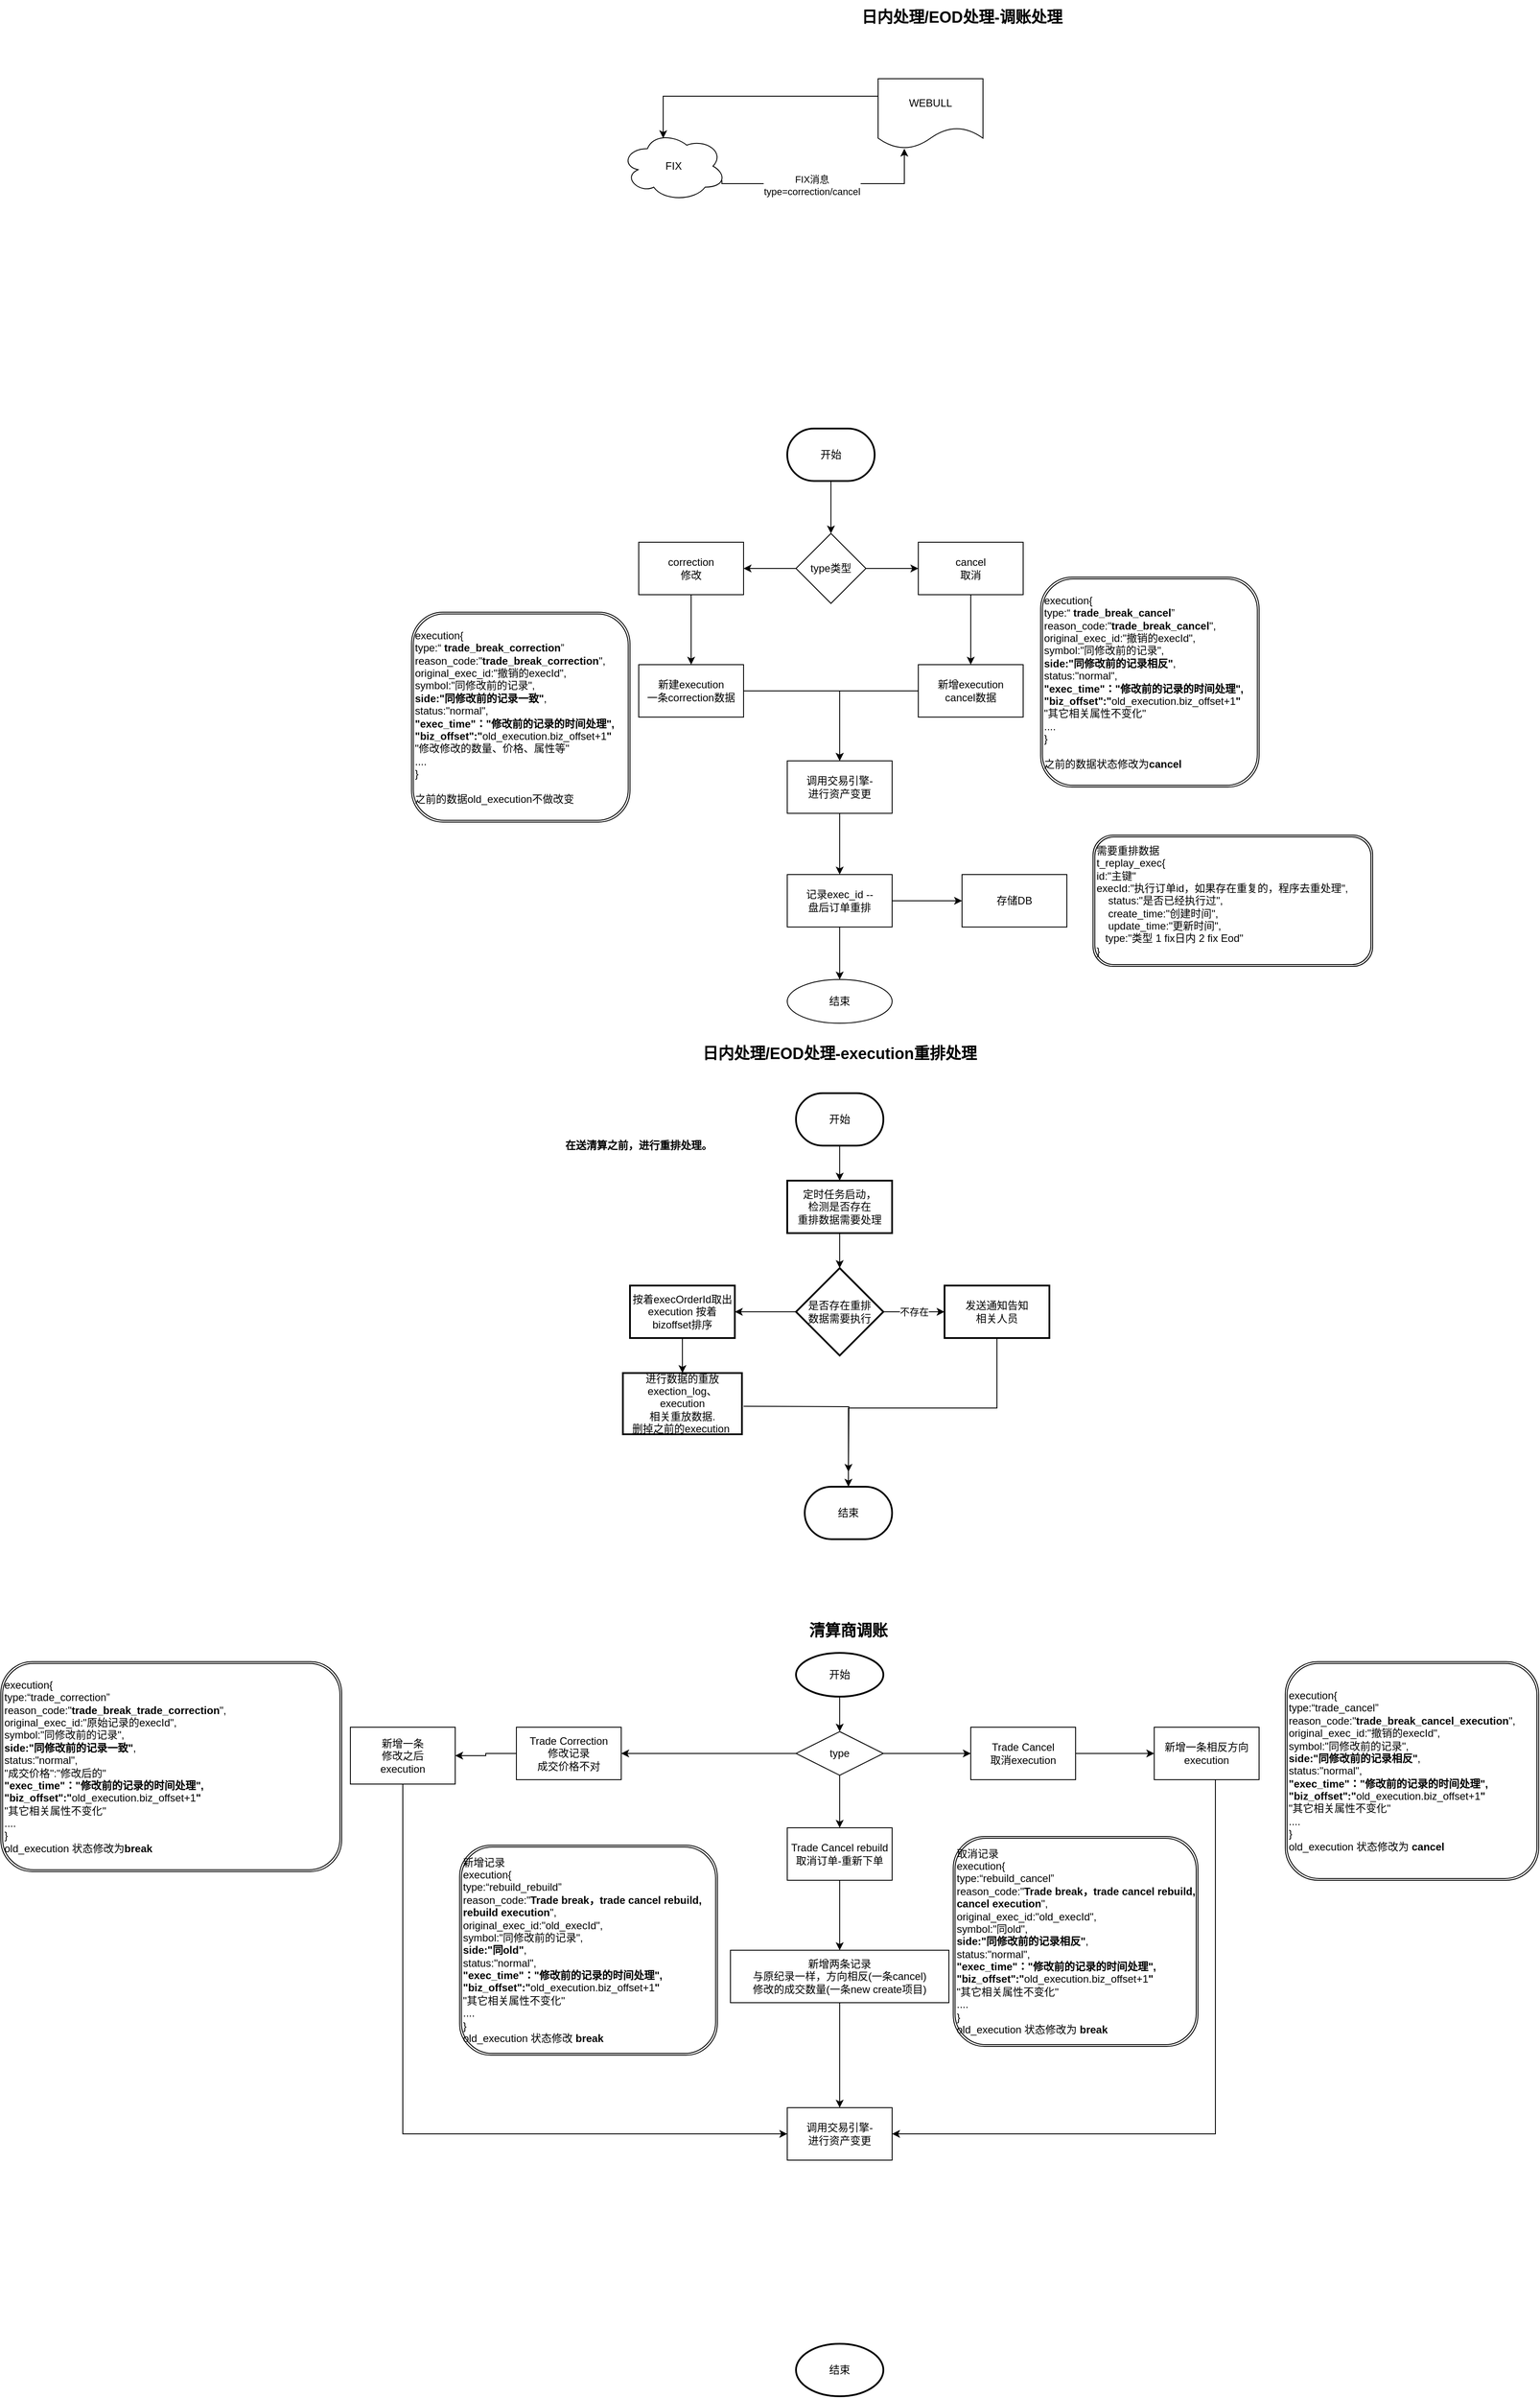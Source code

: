 <mxfile version="14.1.1" type="github">
  <diagram id="C5RBs43oDa-KdzZeNtuy" name="Page-1">
    <mxGraphModel dx="2121" dy="1703" grid="1" gridSize="10" guides="1" tooltips="1" connect="1" arrows="1" fold="1" page="1" pageScale="1" pageWidth="827" pageHeight="1169" math="0" shadow="0">
      <root>
        <mxCell id="WIyWlLk6GJQsqaUBKTNV-0" />
        <mxCell id="WIyWlLk6GJQsqaUBKTNV-1" parent="WIyWlLk6GJQsqaUBKTNV-0" />
        <mxCell id="1Uik45kLceN-WnxneO16-1" value="&lt;font style=&quot;font-size: 18px&quot;&gt;&lt;b&gt;日内处理/EOD处理-调账处理&lt;/b&gt;&lt;/font&gt;" style="text;html=1;strokeColor=none;fillColor=none;align=center;verticalAlign=middle;whiteSpace=wrap;rounded=0;" vertex="1" parent="WIyWlLk6GJQsqaUBKTNV-1">
          <mxGeometry x="510" y="-210" width="260" height="40" as="geometry" />
        </mxCell>
        <mxCell id="1Uik45kLceN-WnxneO16-6" style="edgeStyle=orthogonalEdgeStyle;rounded=0;orthogonalLoop=1;jettySize=auto;html=1;exitX=0.96;exitY=0.7;exitDx=0;exitDy=0;exitPerimeter=0;entryX=0.25;entryY=1;entryDx=0;entryDy=0;entryPerimeter=0;" edge="1" parent="WIyWlLk6GJQsqaUBKTNV-1" source="1Uik45kLceN-WnxneO16-3" target="1Uik45kLceN-WnxneO16-4">
          <mxGeometry relative="1" as="geometry">
            <Array as="points">
              <mxPoint x="365" />
              <mxPoint x="574" />
            </Array>
          </mxGeometry>
        </mxCell>
        <mxCell id="1Uik45kLceN-WnxneO16-7" value="FIX消息&lt;br&gt;type=correction/cancel" style="edgeLabel;html=1;align=center;verticalAlign=middle;resizable=0;points=[];" vertex="1" connectable="0" parent="1Uik45kLceN-WnxneO16-6">
          <mxGeometry x="-0.169" y="-2" relative="1" as="geometry">
            <mxPoint x="1.8" as="offset" />
          </mxGeometry>
        </mxCell>
        <mxCell id="1Uik45kLceN-WnxneO16-3" value="FIX" style="ellipse;shape=cloud;whiteSpace=wrap;html=1;" vertex="1" parent="WIyWlLk6GJQsqaUBKTNV-1">
          <mxGeometry x="250" y="-60" width="120" height="80" as="geometry" />
        </mxCell>
        <mxCell id="1Uik45kLceN-WnxneO16-5" style="edgeStyle=orthogonalEdgeStyle;rounded=0;orthogonalLoop=1;jettySize=auto;html=1;exitX=0;exitY=0.5;exitDx=0;exitDy=0;entryX=0.4;entryY=0.1;entryDx=0;entryDy=0;entryPerimeter=0;" edge="1" parent="WIyWlLk6GJQsqaUBKTNV-1" source="1Uik45kLceN-WnxneO16-4" target="1Uik45kLceN-WnxneO16-3">
          <mxGeometry relative="1" as="geometry">
            <Array as="points">
              <mxPoint x="544" y="-100" />
              <mxPoint x="298" y="-100" />
            </Array>
          </mxGeometry>
        </mxCell>
        <mxCell id="1Uik45kLceN-WnxneO16-4" value="WEBULL" style="shape=document;whiteSpace=wrap;html=1;boundedLbl=1;" vertex="1" parent="WIyWlLk6GJQsqaUBKTNV-1">
          <mxGeometry x="544" y="-120" width="120" height="80" as="geometry" />
        </mxCell>
        <mxCell id="1Uik45kLceN-WnxneO16-11" style="edgeStyle=orthogonalEdgeStyle;rounded=0;orthogonalLoop=1;jettySize=auto;html=1;exitX=0.5;exitY=1;exitDx=0;exitDy=0;exitPerimeter=0;entryX=0.5;entryY=0;entryDx=0;entryDy=0;" edge="1" parent="WIyWlLk6GJQsqaUBKTNV-1" source="1Uik45kLceN-WnxneO16-10">
          <mxGeometry relative="1" as="geometry">
            <mxPoint x="490" y="400" as="targetPoint" />
          </mxGeometry>
        </mxCell>
        <mxCell id="1Uik45kLceN-WnxneO16-10" value="开始" style="strokeWidth=2;html=1;shape=mxgraph.flowchart.terminator;whiteSpace=wrap;" vertex="1" parent="WIyWlLk6GJQsqaUBKTNV-1">
          <mxGeometry x="440" y="280" width="100" height="60" as="geometry" />
        </mxCell>
        <mxCell id="1Uik45kLceN-WnxneO16-15" value="" style="edgeStyle=orthogonalEdgeStyle;rounded=0;orthogonalLoop=1;jettySize=auto;html=1;" edge="1" parent="WIyWlLk6GJQsqaUBKTNV-1" source="1Uik45kLceN-WnxneO16-13" target="1Uik45kLceN-WnxneO16-14">
          <mxGeometry relative="1" as="geometry" />
        </mxCell>
        <mxCell id="1Uik45kLceN-WnxneO16-17" value="" style="edgeStyle=orthogonalEdgeStyle;rounded=0;orthogonalLoop=1;jettySize=auto;html=1;" edge="1" parent="WIyWlLk6GJQsqaUBKTNV-1" source="1Uik45kLceN-WnxneO16-13" target="1Uik45kLceN-WnxneO16-16">
          <mxGeometry relative="1" as="geometry" />
        </mxCell>
        <mxCell id="1Uik45kLceN-WnxneO16-13" value="type类型" style="rhombus;whiteSpace=wrap;html=1;" vertex="1" parent="WIyWlLk6GJQsqaUBKTNV-1">
          <mxGeometry x="450" y="400" width="80" height="80" as="geometry" />
        </mxCell>
        <mxCell id="1Uik45kLceN-WnxneO16-19" value="" style="edgeStyle=orthogonalEdgeStyle;rounded=0;orthogonalLoop=1;jettySize=auto;html=1;" edge="1" parent="WIyWlLk6GJQsqaUBKTNV-1" source="1Uik45kLceN-WnxneO16-14" target="1Uik45kLceN-WnxneO16-18">
          <mxGeometry relative="1" as="geometry" />
        </mxCell>
        <mxCell id="1Uik45kLceN-WnxneO16-14" value="correction&lt;br&gt;修改" style="whiteSpace=wrap;html=1;" vertex="1" parent="WIyWlLk6GJQsqaUBKTNV-1">
          <mxGeometry x="270" y="410" width="120" height="60" as="geometry" />
        </mxCell>
        <mxCell id="1Uik45kLceN-WnxneO16-30" value="" style="edgeStyle=orthogonalEdgeStyle;rounded=0;orthogonalLoop=1;jettySize=auto;html=1;" edge="1" parent="WIyWlLk6GJQsqaUBKTNV-1" source="1Uik45kLceN-WnxneO16-16" target="1Uik45kLceN-WnxneO16-29">
          <mxGeometry relative="1" as="geometry" />
        </mxCell>
        <mxCell id="1Uik45kLceN-WnxneO16-16" value="cancel&lt;br&gt;取消" style="whiteSpace=wrap;html=1;" vertex="1" parent="WIyWlLk6GJQsqaUBKTNV-1">
          <mxGeometry x="590" y="410" width="120" height="60" as="geometry" />
        </mxCell>
        <mxCell id="1Uik45kLceN-WnxneO16-24" value="" style="edgeStyle=orthogonalEdgeStyle;rounded=0;orthogonalLoop=1;jettySize=auto;html=1;" edge="1" parent="WIyWlLk6GJQsqaUBKTNV-1" source="1Uik45kLceN-WnxneO16-18" target="1Uik45kLceN-WnxneO16-23">
          <mxGeometry relative="1" as="geometry">
            <Array as="points">
              <mxPoint x="500" y="580" />
            </Array>
          </mxGeometry>
        </mxCell>
        <mxCell id="1Uik45kLceN-WnxneO16-18" value="新建execution&lt;br&gt;一条correction数据" style="whiteSpace=wrap;html=1;" vertex="1" parent="WIyWlLk6GJQsqaUBKTNV-1">
          <mxGeometry x="270" y="550" width="120" height="60" as="geometry" />
        </mxCell>
        <mxCell id="1Uik45kLceN-WnxneO16-22" value="&lt;div&gt;execution{&lt;/div&gt;&lt;div&gt;type:“&lt;b&gt;&amp;nbsp;trade_break_correction&lt;/b&gt;”&lt;/div&gt;&lt;div&gt;reason_code:&quot;&lt;b&gt;trade_break_correction&lt;/b&gt;&quot;,&lt;/div&gt;&lt;div&gt;original_exec_id:&quot;撤销的execId&quot;,&lt;/div&gt;&lt;div&gt;symbol:&quot;同修改前的记录&quot;,&lt;/div&gt;&lt;div&gt;&lt;b&gt;side:&quot;同修改前的记录一致&quot;&lt;/b&gt;,&lt;/div&gt;&lt;div&gt;status:&quot;normal&quot;,&lt;/div&gt;&lt;div&gt;&lt;b&gt;&quot;exec_time&quot;：&quot;修改前的记录的时间处理&quot;,&lt;/b&gt;&lt;/div&gt;&lt;div&gt;&lt;b&gt;&quot;biz_offset&quot;:&quot;&lt;/b&gt;old_execution.biz_offset+1&lt;b&gt;&quot;&lt;/b&gt;&lt;/div&gt;&lt;div&gt;&lt;span&gt;&quot;修改修改的数量、价格、属性等&quot;&lt;/span&gt;&lt;br&gt;&lt;/div&gt;&lt;div&gt;....&lt;/div&gt;&lt;div&gt;}&lt;/div&gt;&lt;div&gt;&lt;br&gt;&lt;/div&gt;&lt;div&gt;之前的数据old_execution不做改变&lt;/div&gt;" style="shape=ext;double=1;rounded=1;whiteSpace=wrap;html=1;align=left;" vertex="1" parent="WIyWlLk6GJQsqaUBKTNV-1">
          <mxGeometry x="10" y="490" width="250" height="240" as="geometry" />
        </mxCell>
        <mxCell id="1Uik45kLceN-WnxneO16-34" value="" style="edgeStyle=orthogonalEdgeStyle;rounded=0;orthogonalLoop=1;jettySize=auto;html=1;" edge="1" parent="WIyWlLk6GJQsqaUBKTNV-1" source="1Uik45kLceN-WnxneO16-23" target="1Uik45kLceN-WnxneO16-33">
          <mxGeometry relative="1" as="geometry" />
        </mxCell>
        <mxCell id="1Uik45kLceN-WnxneO16-23" value="调用交易引擎-&lt;br&gt;进行资产变更" style="whiteSpace=wrap;html=1;" vertex="1" parent="WIyWlLk6GJQsqaUBKTNV-1">
          <mxGeometry x="440" y="660" width="120" height="60" as="geometry" />
        </mxCell>
        <mxCell id="1Uik45kLceN-WnxneO16-32" style="edgeStyle=orthogonalEdgeStyle;rounded=0;orthogonalLoop=1;jettySize=auto;html=1;exitX=0;exitY=0.5;exitDx=0;exitDy=0;" edge="1" parent="WIyWlLk6GJQsqaUBKTNV-1" source="1Uik45kLceN-WnxneO16-29" target="1Uik45kLceN-WnxneO16-23">
          <mxGeometry relative="1" as="geometry">
            <Array as="points">
              <mxPoint x="500" y="580" />
            </Array>
          </mxGeometry>
        </mxCell>
        <mxCell id="1Uik45kLceN-WnxneO16-29" value="新增execution&lt;br&gt;cancel数据" style="whiteSpace=wrap;html=1;" vertex="1" parent="WIyWlLk6GJQsqaUBKTNV-1">
          <mxGeometry x="590" y="550" width="120" height="60" as="geometry" />
        </mxCell>
        <mxCell id="1Uik45kLceN-WnxneO16-31" value="&lt;div&gt;execution{&lt;/div&gt;&lt;div&gt;type:“&lt;b&gt;&amp;nbsp;trade_break_cancel&lt;/b&gt;”&lt;/div&gt;&lt;div&gt;reason_code:&quot;&lt;b&gt;trade_break_cancel&lt;/b&gt;&quot;,&lt;/div&gt;&lt;div&gt;original_exec_id:&quot;撤销的execId&quot;,&lt;/div&gt;&lt;div&gt;symbol:&quot;同修改前的记录&quot;,&lt;/div&gt;&lt;div&gt;&lt;b&gt;side:&quot;同修改前的记录相反&quot;&lt;/b&gt;,&lt;/div&gt;&lt;div&gt;status:&quot;normal&quot;,&lt;/div&gt;&lt;div&gt;&lt;b&gt;&quot;exec_time&quot;：&quot;修改前的记录的时间处理&quot;,&lt;/b&gt;&lt;/div&gt;&lt;div&gt;&lt;div&gt;&lt;b&gt;&quot;biz_offset&quot;:&quot;&lt;/b&gt;old_execution.biz_offset+1&lt;b&gt;&quot;&lt;/b&gt;&lt;/div&gt;&lt;/div&gt;&lt;div&gt;&lt;span&gt;&quot;其它相关属性不变化&quot;&lt;/span&gt;&lt;br&gt;&lt;/div&gt;&lt;div&gt;....&lt;/div&gt;&lt;div&gt;}&lt;/div&gt;&lt;div&gt;&lt;br&gt;&lt;/div&gt;&lt;div&gt;之前的数据状态修改为&lt;b&gt;cancel&lt;/b&gt;&lt;/div&gt;" style="shape=ext;double=1;rounded=1;whiteSpace=wrap;html=1;align=left;" vertex="1" parent="WIyWlLk6GJQsqaUBKTNV-1">
          <mxGeometry x="730" y="450" width="250" height="240" as="geometry" />
        </mxCell>
        <mxCell id="1Uik45kLceN-WnxneO16-36" value="" style="edgeStyle=orthogonalEdgeStyle;rounded=0;orthogonalLoop=1;jettySize=auto;html=1;" edge="1" parent="WIyWlLk6GJQsqaUBKTNV-1" source="1Uik45kLceN-WnxneO16-33" target="1Uik45kLceN-WnxneO16-35">
          <mxGeometry relative="1" as="geometry" />
        </mxCell>
        <mxCell id="1Uik45kLceN-WnxneO16-38" value="" style="edgeStyle=orthogonalEdgeStyle;rounded=0;orthogonalLoop=1;jettySize=auto;html=1;" edge="1" parent="WIyWlLk6GJQsqaUBKTNV-1" source="1Uik45kLceN-WnxneO16-33" target="1Uik45kLceN-WnxneO16-37">
          <mxGeometry relative="1" as="geometry" />
        </mxCell>
        <mxCell id="1Uik45kLceN-WnxneO16-33" value="记录exec_id --&lt;br&gt;盘后订单重排" style="whiteSpace=wrap;html=1;" vertex="1" parent="WIyWlLk6GJQsqaUBKTNV-1">
          <mxGeometry x="440" y="790" width="120" height="60" as="geometry" />
        </mxCell>
        <mxCell id="1Uik45kLceN-WnxneO16-35" value="结束" style="ellipse;whiteSpace=wrap;html=1;" vertex="1" parent="WIyWlLk6GJQsqaUBKTNV-1">
          <mxGeometry x="440" y="910" width="120" height="50" as="geometry" />
        </mxCell>
        <mxCell id="1Uik45kLceN-WnxneO16-37" value="存储DB" style="whiteSpace=wrap;html=1;" vertex="1" parent="WIyWlLk6GJQsqaUBKTNV-1">
          <mxGeometry x="640" y="790" width="120" height="60" as="geometry" />
        </mxCell>
        <mxCell id="1Uik45kLceN-WnxneO16-39" value="&lt;div&gt;需要重排数据&lt;/div&gt;&lt;div&gt;t_replay_exec{&lt;/div&gt;&lt;div&gt;&lt;span&gt;	&lt;/span&gt;id:&quot;主键&quot;&lt;/div&gt;&lt;div&gt;&lt;span&gt;	&lt;/span&gt;execId:&quot;执行订单id，如果存在重复的，程序去重处理&quot;,&lt;/div&gt;&lt;div&gt;&amp;nbsp; &amp;nbsp; status:&quot;是否已经执行过&quot;,&lt;/div&gt;&lt;div&gt;&amp;nbsp; &amp;nbsp; create_time:&quot;创建时间&quot;,&lt;/div&gt;&lt;div&gt;&amp;nbsp; &amp;nbsp; update_time:&quot;更新时间&quot;,&lt;/div&gt;&lt;div&gt;&amp;nbsp; &amp;nbsp;type:&quot;类型 1 fix日内 2 fix Eod&quot;&lt;/div&gt;&lt;div&gt;}&lt;/div&gt;" style="shape=ext;double=1;rounded=1;whiteSpace=wrap;html=1;align=left;" vertex="1" parent="WIyWlLk6GJQsqaUBKTNV-1">
          <mxGeometry x="790" y="745" width="320" height="150" as="geometry" />
        </mxCell>
        <mxCell id="1Uik45kLceN-WnxneO16-40" value="&lt;font style=&quot;font-size: 18px&quot;&gt;&lt;b&gt;日内处理/EOD处理-execution重排处理&lt;/b&gt;&lt;/font&gt;" style="text;html=1;strokeColor=none;fillColor=none;align=center;verticalAlign=middle;whiteSpace=wrap;rounded=0;" vertex="1" parent="WIyWlLk6GJQsqaUBKTNV-1">
          <mxGeometry x="335" y="990" width="330" height="10" as="geometry" />
        </mxCell>
        <mxCell id="1Uik45kLceN-WnxneO16-44" value="" style="edgeStyle=orthogonalEdgeStyle;rounded=0;orthogonalLoop=1;jettySize=auto;html=1;" edge="1" parent="WIyWlLk6GJQsqaUBKTNV-1" source="1Uik45kLceN-WnxneO16-41" target="1Uik45kLceN-WnxneO16-43">
          <mxGeometry relative="1" as="geometry" />
        </mxCell>
        <mxCell id="1Uik45kLceN-WnxneO16-41" value="开始" style="strokeWidth=2;html=1;shape=mxgraph.flowchart.terminator;whiteSpace=wrap;" vertex="1" parent="WIyWlLk6GJQsqaUBKTNV-1">
          <mxGeometry x="450" y="1040" width="100" height="60" as="geometry" />
        </mxCell>
        <mxCell id="1Uik45kLceN-WnxneO16-42" value="结束" style="strokeWidth=2;html=1;shape=mxgraph.flowchart.terminator;whiteSpace=wrap;" vertex="1" parent="WIyWlLk6GJQsqaUBKTNV-1">
          <mxGeometry x="460" y="1490" width="100" height="60" as="geometry" />
        </mxCell>
        <mxCell id="1Uik45kLceN-WnxneO16-46" style="edgeStyle=orthogonalEdgeStyle;rounded=0;orthogonalLoop=1;jettySize=auto;html=1;exitX=0.5;exitY=1;exitDx=0;exitDy=0;entryX=0.5;entryY=0;entryDx=0;entryDy=0;entryPerimeter=0;" edge="1" parent="WIyWlLk6GJQsqaUBKTNV-1" source="1Uik45kLceN-WnxneO16-43" target="1Uik45kLceN-WnxneO16-45">
          <mxGeometry relative="1" as="geometry" />
        </mxCell>
        <mxCell id="1Uik45kLceN-WnxneO16-43" value="定时任务启动，&lt;br&gt;检测是否存在&lt;br&gt;&lt;span style=&quot;text-align: left&quot;&gt;重排数据需要处理&lt;/span&gt;" style="whiteSpace=wrap;html=1;strokeWidth=2;" vertex="1" parent="WIyWlLk6GJQsqaUBKTNV-1">
          <mxGeometry x="440" y="1140" width="120" height="60" as="geometry" />
        </mxCell>
        <mxCell id="1Uik45kLceN-WnxneO16-49" value="不存在" style="edgeStyle=orthogonalEdgeStyle;rounded=0;orthogonalLoop=1;jettySize=auto;html=1;" edge="1" parent="WIyWlLk6GJQsqaUBKTNV-1" source="1Uik45kLceN-WnxneO16-45" target="1Uik45kLceN-WnxneO16-48">
          <mxGeometry relative="1" as="geometry" />
        </mxCell>
        <mxCell id="1Uik45kLceN-WnxneO16-52" value="" style="edgeStyle=orthogonalEdgeStyle;rounded=0;orthogonalLoop=1;jettySize=auto;html=1;" edge="1" parent="WIyWlLk6GJQsqaUBKTNV-1" source="1Uik45kLceN-WnxneO16-45" target="1Uik45kLceN-WnxneO16-51">
          <mxGeometry relative="1" as="geometry" />
        </mxCell>
        <mxCell id="1Uik45kLceN-WnxneO16-45" value="是否存在重排&lt;br&gt;数据需要执行" style="strokeWidth=2;html=1;shape=mxgraph.flowchart.decision;whiteSpace=wrap;" vertex="1" parent="WIyWlLk6GJQsqaUBKTNV-1">
          <mxGeometry x="450" y="1240" width="100" height="100" as="geometry" />
        </mxCell>
        <mxCell id="1Uik45kLceN-WnxneO16-47" value="&lt;b&gt;在送清算之前，进行重排处理。&lt;/b&gt;" style="text;html=1;strokeColor=none;fillColor=none;align=center;verticalAlign=middle;whiteSpace=wrap;rounded=0;" vertex="1" parent="WIyWlLk6GJQsqaUBKTNV-1">
          <mxGeometry x="180" y="1100" width="180" as="geometry" />
        </mxCell>
        <mxCell id="1Uik45kLceN-WnxneO16-55" style="edgeStyle=orthogonalEdgeStyle;rounded=0;orthogonalLoop=1;jettySize=auto;html=1;exitX=0.5;exitY=1;exitDx=0;exitDy=0;entryX=0.5;entryY=0;entryDx=0;entryDy=0;entryPerimeter=0;" edge="1" parent="WIyWlLk6GJQsqaUBKTNV-1" source="1Uik45kLceN-WnxneO16-48" target="1Uik45kLceN-WnxneO16-42">
          <mxGeometry relative="1" as="geometry">
            <Array as="points">
              <mxPoint x="680" y="1400" />
              <mxPoint x="510" y="1400" />
            </Array>
          </mxGeometry>
        </mxCell>
        <mxCell id="1Uik45kLceN-WnxneO16-48" value="发送通知告知&lt;br&gt;相关人员" style="whiteSpace=wrap;html=1;strokeWidth=2;" vertex="1" parent="WIyWlLk6GJQsqaUBKTNV-1">
          <mxGeometry x="620" y="1260" width="120" height="60" as="geometry" />
        </mxCell>
        <mxCell id="1Uik45kLceN-WnxneO16-54" value="" style="edgeStyle=orthogonalEdgeStyle;rounded=0;orthogonalLoop=1;jettySize=auto;html=1;" edge="1" parent="WIyWlLk6GJQsqaUBKTNV-1" source="1Uik45kLceN-WnxneO16-51" target="1Uik45kLceN-WnxneO16-53">
          <mxGeometry relative="1" as="geometry" />
        </mxCell>
        <mxCell id="1Uik45kLceN-WnxneO16-51" value="按着execOrderId取出execution 按着bizoffset排序" style="whiteSpace=wrap;html=1;strokeWidth=2;" vertex="1" parent="WIyWlLk6GJQsqaUBKTNV-1">
          <mxGeometry x="260" y="1260" width="120" height="60" as="geometry" />
        </mxCell>
        <mxCell id="1Uik45kLceN-WnxneO16-56" style="edgeStyle=orthogonalEdgeStyle;rounded=0;orthogonalLoop=1;jettySize=auto;html=1;exitX=1;exitY=0.5;exitDx=0;exitDy=0;" edge="1" parent="WIyWlLk6GJQsqaUBKTNV-1">
          <mxGeometry relative="1" as="geometry">
            <mxPoint x="510" y="1473" as="targetPoint" />
            <mxPoint x="390" y="1398" as="sourcePoint" />
          </mxGeometry>
        </mxCell>
        <mxCell id="1Uik45kLceN-WnxneO16-53" value="进行数据的重放&lt;br&gt;exection_log、&lt;br&gt;execution &lt;br&gt;相关重放数据.&lt;br&gt;删掉之前的execution&amp;nbsp;" style="whiteSpace=wrap;html=1;strokeWidth=2;" vertex="1" parent="WIyWlLk6GJQsqaUBKTNV-1">
          <mxGeometry x="251.88" y="1360" width="136.25" height="70" as="geometry" />
        </mxCell>
        <mxCell id="1Uik45kLceN-WnxneO16-57" value="&lt;span style=&quot;font-size: 18px&quot;&gt;&lt;b&gt;清算商调账&lt;/b&gt;&lt;/span&gt;" style="text;html=1;strokeColor=none;fillColor=none;align=center;verticalAlign=middle;whiteSpace=wrap;rounded=0;" vertex="1" parent="WIyWlLk6GJQsqaUBKTNV-1">
          <mxGeometry x="345" y="1650" width="330" height="10" as="geometry" />
        </mxCell>
        <mxCell id="1Uik45kLceN-WnxneO16-62" style="edgeStyle=orthogonalEdgeStyle;rounded=0;orthogonalLoop=1;jettySize=auto;html=1;exitX=0.5;exitY=1;exitDx=0;exitDy=0;exitPerimeter=0;" edge="1" parent="WIyWlLk6GJQsqaUBKTNV-1" source="1Uik45kLceN-WnxneO16-59" target="1Uik45kLceN-WnxneO16-61">
          <mxGeometry relative="1" as="geometry" />
        </mxCell>
        <mxCell id="1Uik45kLceN-WnxneO16-59" value="开始" style="strokeWidth=2;html=1;shape=mxgraph.flowchart.start_1;whiteSpace=wrap;" vertex="1" parent="WIyWlLk6GJQsqaUBKTNV-1">
          <mxGeometry x="450" y="1680" width="100" height="50" as="geometry" />
        </mxCell>
        <mxCell id="1Uik45kLceN-WnxneO16-60" value="结束" style="strokeWidth=2;html=1;shape=mxgraph.flowchart.start_1;whiteSpace=wrap;" vertex="1" parent="WIyWlLk6GJQsqaUBKTNV-1">
          <mxGeometry x="450" y="2470" width="100" height="60" as="geometry" />
        </mxCell>
        <mxCell id="1Uik45kLceN-WnxneO16-64" value="" style="edgeStyle=orthogonalEdgeStyle;rounded=0;orthogonalLoop=1;jettySize=auto;html=1;" edge="1" parent="WIyWlLk6GJQsqaUBKTNV-1" source="1Uik45kLceN-WnxneO16-61" target="1Uik45kLceN-WnxneO16-63">
          <mxGeometry relative="1" as="geometry" />
        </mxCell>
        <mxCell id="1Uik45kLceN-WnxneO16-66" value="" style="edgeStyle=orthogonalEdgeStyle;rounded=0;orthogonalLoop=1;jettySize=auto;html=1;" edge="1" parent="WIyWlLk6GJQsqaUBKTNV-1" source="1Uik45kLceN-WnxneO16-61" target="1Uik45kLceN-WnxneO16-65">
          <mxGeometry relative="1" as="geometry" />
        </mxCell>
        <mxCell id="1Uik45kLceN-WnxneO16-68" value="" style="edgeStyle=orthogonalEdgeStyle;rounded=0;orthogonalLoop=1;jettySize=auto;html=1;" edge="1" parent="WIyWlLk6GJQsqaUBKTNV-1" source="1Uik45kLceN-WnxneO16-61" target="1Uik45kLceN-WnxneO16-67">
          <mxGeometry relative="1" as="geometry" />
        </mxCell>
        <mxCell id="1Uik45kLceN-WnxneO16-61" value="type" style="rhombus;whiteSpace=wrap;html=1;" vertex="1" parent="WIyWlLk6GJQsqaUBKTNV-1">
          <mxGeometry x="450" y="1770" width="100" height="50" as="geometry" />
        </mxCell>
        <mxCell id="1Uik45kLceN-WnxneO16-72" value="" style="edgeStyle=orthogonalEdgeStyle;rounded=0;orthogonalLoop=1;jettySize=auto;html=1;" edge="1" parent="WIyWlLk6GJQsqaUBKTNV-1" source="1Uik45kLceN-WnxneO16-63" target="1Uik45kLceN-WnxneO16-71">
          <mxGeometry relative="1" as="geometry" />
        </mxCell>
        <mxCell id="1Uik45kLceN-WnxneO16-63" value="Trade Cancel&lt;br&gt;取消execution" style="whiteSpace=wrap;html=1;" vertex="1" parent="WIyWlLk6GJQsqaUBKTNV-1">
          <mxGeometry x="650" y="1765" width="120" height="60" as="geometry" />
        </mxCell>
        <mxCell id="1Uik45kLceN-WnxneO16-70" value="" style="edgeStyle=orthogonalEdgeStyle;rounded=0;orthogonalLoop=1;jettySize=auto;html=1;" edge="1" parent="WIyWlLk6GJQsqaUBKTNV-1" source="1Uik45kLceN-WnxneO16-65" target="1Uik45kLceN-WnxneO16-69">
          <mxGeometry relative="1" as="geometry" />
        </mxCell>
        <mxCell id="1Uik45kLceN-WnxneO16-65" value="Trade Correction&lt;br&gt;修改记录&lt;br&gt;成交价格不对" style="whiteSpace=wrap;html=1;" vertex="1" parent="WIyWlLk6GJQsqaUBKTNV-1">
          <mxGeometry x="130" y="1765" width="120" height="60" as="geometry" />
        </mxCell>
        <mxCell id="1Uik45kLceN-WnxneO16-74" value="" style="edgeStyle=orthogonalEdgeStyle;rounded=0;orthogonalLoop=1;jettySize=auto;html=1;" edge="1" parent="WIyWlLk6GJQsqaUBKTNV-1" source="1Uik45kLceN-WnxneO16-67" target="1Uik45kLceN-WnxneO16-73">
          <mxGeometry relative="1" as="geometry" />
        </mxCell>
        <mxCell id="1Uik45kLceN-WnxneO16-67" value="Trade Cancel rebuild&lt;br&gt;取消订单-重新下单" style="whiteSpace=wrap;html=1;" vertex="1" parent="WIyWlLk6GJQsqaUBKTNV-1">
          <mxGeometry x="440" y="1880" width="120" height="60" as="geometry" />
        </mxCell>
        <mxCell id="1Uik45kLceN-WnxneO16-78" style="edgeStyle=orthogonalEdgeStyle;rounded=0;orthogonalLoop=1;jettySize=auto;html=1;exitX=0.5;exitY=1;exitDx=0;exitDy=0;entryX=0;entryY=0.5;entryDx=0;entryDy=0;" edge="1" parent="WIyWlLk6GJQsqaUBKTNV-1" source="1Uik45kLceN-WnxneO16-69" target="1Uik45kLceN-WnxneO16-77">
          <mxGeometry relative="1" as="geometry" />
        </mxCell>
        <mxCell id="1Uik45kLceN-WnxneO16-69" value="新增一条&lt;br&gt;修改之后&lt;br&gt;execution" style="whiteSpace=wrap;html=1;" vertex="1" parent="WIyWlLk6GJQsqaUBKTNV-1">
          <mxGeometry x="-60" y="1765" width="120" height="65" as="geometry" />
        </mxCell>
        <mxCell id="1Uik45kLceN-WnxneO16-79" style="edgeStyle=orthogonalEdgeStyle;rounded=0;orthogonalLoop=1;jettySize=auto;html=1;exitX=0.5;exitY=1;exitDx=0;exitDy=0;entryX=1;entryY=0.5;entryDx=0;entryDy=0;" edge="1" parent="WIyWlLk6GJQsqaUBKTNV-1" source="1Uik45kLceN-WnxneO16-71" target="1Uik45kLceN-WnxneO16-77">
          <mxGeometry relative="1" as="geometry">
            <Array as="points">
              <mxPoint x="930" y="1825" />
              <mxPoint x="930" y="2230" />
            </Array>
          </mxGeometry>
        </mxCell>
        <mxCell id="1Uik45kLceN-WnxneO16-71" value="新增一条相反方向&lt;br&gt;execution" style="whiteSpace=wrap;html=1;" vertex="1" parent="WIyWlLk6GJQsqaUBKTNV-1">
          <mxGeometry x="860" y="1765" width="120" height="60" as="geometry" />
        </mxCell>
        <mxCell id="1Uik45kLceN-WnxneO16-80" style="edgeStyle=orthogonalEdgeStyle;rounded=0;orthogonalLoop=1;jettySize=auto;html=1;exitX=0.5;exitY=1;exitDx=0;exitDy=0;" edge="1" parent="WIyWlLk6GJQsqaUBKTNV-1" source="1Uik45kLceN-WnxneO16-73" target="1Uik45kLceN-WnxneO16-77">
          <mxGeometry relative="1" as="geometry" />
        </mxCell>
        <mxCell id="1Uik45kLceN-WnxneO16-73" value="新增两条记录&lt;br&gt;与原纪录一样，方向相反(一条cancel)&lt;br&gt;修改的成交数量(一条new create项目)" style="whiteSpace=wrap;html=1;" vertex="1" parent="WIyWlLk6GJQsqaUBKTNV-1">
          <mxGeometry x="375" y="2020" width="250" height="60" as="geometry" />
        </mxCell>
        <mxCell id="1Uik45kLceN-WnxneO16-75" value="&lt;div&gt;execution{&lt;/div&gt;&lt;div&gt;type:“trade_cancel”&lt;/div&gt;&lt;div&gt;reason_code:&quot;&lt;b&gt;trade_break_cancel_execution&lt;/b&gt;&quot;,&lt;/div&gt;&lt;div&gt;original_exec_id:&quot;撤销的execId&quot;,&lt;/div&gt;&lt;div&gt;symbol:&quot;同修改前的记录&quot;,&lt;/div&gt;&lt;div&gt;&lt;b&gt;side:&quot;同修改前的记录相反&quot;&lt;/b&gt;,&lt;/div&gt;&lt;div&gt;status:&quot;normal&quot;,&lt;/div&gt;&lt;div&gt;&lt;b&gt;&quot;exec_time&quot;：&quot;修改前的记录的时间处理&quot;,&lt;/b&gt;&lt;/div&gt;&lt;div&gt;&lt;div&gt;&lt;b&gt;&quot;biz_offset&quot;:&quot;&lt;/b&gt;old_execution.biz_offset+1&lt;b&gt;&quot;&lt;/b&gt;&lt;/div&gt;&lt;/div&gt;&lt;div&gt;&lt;span&gt;&quot;其它相关属性不变化&quot;&lt;/span&gt;&lt;br&gt;&lt;/div&gt;&lt;div&gt;....&lt;/div&gt;&lt;div&gt;}&lt;/div&gt;&lt;div&gt;old_execution 状态修改为&amp;nbsp;&lt;b&gt;cancel&lt;/b&gt;&lt;/div&gt;" style="shape=ext;double=1;rounded=1;whiteSpace=wrap;html=1;align=left;" vertex="1" parent="WIyWlLk6GJQsqaUBKTNV-1">
          <mxGeometry x="1010" y="1690" width="290" height="250" as="geometry" />
        </mxCell>
        <mxCell id="1Uik45kLceN-WnxneO16-76" value="&lt;div&gt;execution{&lt;/div&gt;&lt;div&gt;type:“trade_correction”&lt;/div&gt;&lt;div&gt;reason_code:&quot;&lt;b&gt;trade_break_trade_correction&lt;/b&gt;&quot;,&lt;/div&gt;&lt;div&gt;original_exec_id:&quot;原始记录的execId&quot;,&lt;/div&gt;&lt;div&gt;symbol:&quot;同修改前的记录&quot;,&lt;/div&gt;&lt;div&gt;&lt;b&gt;side:&quot;同修改前的记录一致&quot;&lt;/b&gt;,&lt;/div&gt;&lt;div&gt;status:&quot;normal&quot;,&lt;/div&gt;&lt;div&gt;&quot;成交价格&quot;:&quot;修改后的&quot;&lt;/div&gt;&lt;div&gt;&lt;b&gt;&quot;exec_time&quot;：&quot;修改前的记录的时间处理&quot;,&lt;/b&gt;&lt;/div&gt;&lt;div&gt;&lt;div&gt;&lt;b&gt;&quot;biz_offset&quot;:&quot;&lt;/b&gt;old_execution.biz_offset+1&lt;b&gt;&quot;&lt;/b&gt;&lt;/div&gt;&lt;/div&gt;&lt;div&gt;&lt;span&gt;&quot;其它相关属性不变化&quot;&lt;/span&gt;&lt;br&gt;&lt;/div&gt;&lt;div&gt;....&lt;/div&gt;&lt;div&gt;}&lt;/div&gt;&lt;div&gt;old_execution 状态修改为&lt;b&gt;break&lt;/b&gt;&lt;/div&gt;" style="shape=ext;double=1;rounded=1;whiteSpace=wrap;html=1;align=left;" vertex="1" parent="WIyWlLk6GJQsqaUBKTNV-1">
          <mxGeometry x="-460" y="1690" width="390" height="240" as="geometry" />
        </mxCell>
        <mxCell id="1Uik45kLceN-WnxneO16-77" value="调用交易引擎-&lt;br&gt;进行资产变更" style="whiteSpace=wrap;html=1;" vertex="1" parent="WIyWlLk6GJQsqaUBKTNV-1">
          <mxGeometry x="440" y="2200" width="120" height="60" as="geometry" />
        </mxCell>
        <mxCell id="1Uik45kLceN-WnxneO16-81" value="&lt;div&gt;取消记录&lt;/div&gt;&lt;div&gt;execution{&lt;/div&gt;&lt;div&gt;type:“rebuild_cancel”&lt;/div&gt;&lt;div&gt;reason_code:&quot;&lt;b&gt;Trade break，trade cancel rebuild, cancel execution&lt;/b&gt;&quot;,&lt;/div&gt;&lt;div&gt;original_exec_id:&quot;old_execId&quot;,&lt;/div&gt;&lt;div&gt;symbol:&quot;同old&quot;,&lt;/div&gt;&lt;div&gt;&lt;b&gt;side:&quot;同修改前的记录相反&quot;&lt;/b&gt;,&lt;/div&gt;&lt;div&gt;status:&quot;normal&quot;,&lt;/div&gt;&lt;div&gt;&lt;b&gt;&quot;exec_time&quot;：&quot;修改前的记录的时间处理&quot;,&lt;/b&gt;&lt;/div&gt;&lt;div&gt;&lt;div&gt;&lt;b&gt;&quot;biz_offset&quot;:&quot;&lt;/b&gt;old_execution.biz_offset+1&lt;b&gt;&quot;&lt;/b&gt;&lt;/div&gt;&lt;/div&gt;&lt;div&gt;&lt;span&gt;&quot;其它相关属性不变化&quot;&lt;/span&gt;&lt;br&gt;&lt;/div&gt;&lt;div&gt;....&lt;/div&gt;&lt;div&gt;}&lt;/div&gt;&lt;div&gt;old_execution 状态修改为&amp;nbsp;&lt;b&gt;break&lt;/b&gt;&lt;/div&gt;" style="shape=ext;double=1;rounded=1;whiteSpace=wrap;html=1;align=left;" vertex="1" parent="WIyWlLk6GJQsqaUBKTNV-1">
          <mxGeometry x="630" y="1890" width="280" height="240" as="geometry" />
        </mxCell>
        <mxCell id="1Uik45kLceN-WnxneO16-82" value="&lt;div&gt;新增记录&lt;/div&gt;&lt;div&gt;execution{&lt;/div&gt;&lt;div&gt;type:“rebuild_rebuild”&lt;/div&gt;&lt;div&gt;reason_code:&quot;&lt;b&gt;Trade break，trade cancel rebuild, rebuild execution&lt;/b&gt;&quot;,&lt;/div&gt;&lt;div&gt;original_exec_id:&quot;old_execId&quot;,&lt;/div&gt;&lt;div&gt;symbol:&quot;同修改前的记录&quot;,&lt;/div&gt;&lt;div&gt;&lt;b&gt;side:&quot;同old&quot;&lt;/b&gt;,&lt;/div&gt;&lt;div&gt;status:&quot;normal&quot;,&lt;/div&gt;&lt;div&gt;&lt;b&gt;&quot;exec_time&quot;：&quot;修改前的记录的时间处理&quot;,&lt;/b&gt;&lt;/div&gt;&lt;div&gt;&lt;div&gt;&lt;b&gt;&quot;biz_offset&quot;:&quot;&lt;/b&gt;old_execution.biz_offset+1&lt;b&gt;&quot;&lt;/b&gt;&lt;/div&gt;&lt;/div&gt;&lt;div&gt;&lt;span&gt;&quot;其它相关属性不变化&quot;&lt;/span&gt;&lt;br&gt;&lt;/div&gt;&lt;div&gt;....&lt;/div&gt;&lt;div&gt;}&lt;/div&gt;&lt;div&gt;old_execution 状态修改 &lt;b&gt;break&lt;/b&gt;&lt;/div&gt;" style="shape=ext;double=1;rounded=1;whiteSpace=wrap;html=1;align=left;" vertex="1" parent="WIyWlLk6GJQsqaUBKTNV-1">
          <mxGeometry x="65" y="1900" width="295" height="240" as="geometry" />
        </mxCell>
      </root>
    </mxGraphModel>
  </diagram>
</mxfile>
